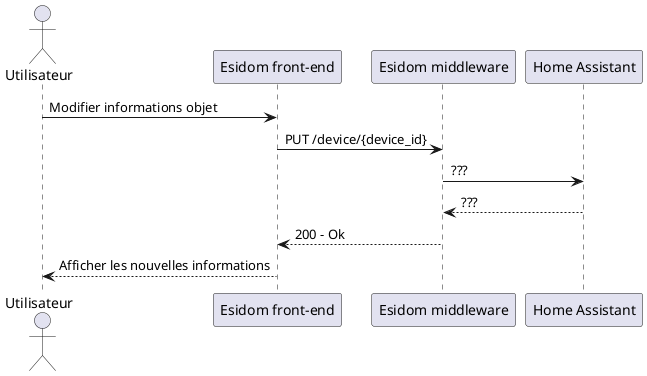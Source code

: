 @startuml modifier informations objet

actor "Utilisateur" as u
participant "Esidom front-end" as fe
participant "Esidom middleware" as m
participant "Home Assistant" as ha

u -> fe: Modifier informations objet
fe -> m: PUT /device/{device_id}
m -> ha: ???
ha --> m: ???
m --> fe: 200 - Ok
fe --> u: Afficher les nouvelles informations

@enduml